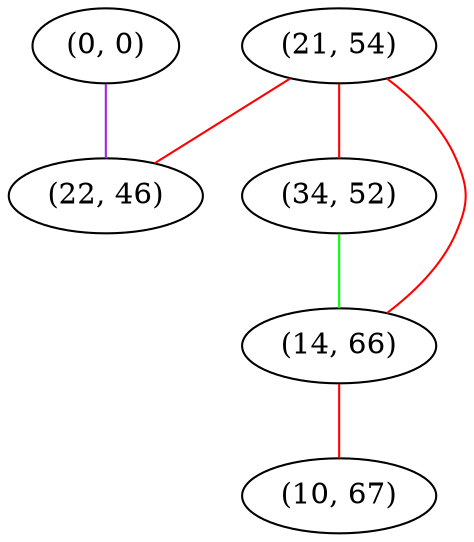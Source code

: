 graph "" {
"(0, 0)";
"(21, 54)";
"(34, 52)";
"(22, 46)";
"(14, 66)";
"(10, 67)";
"(0, 0)" -- "(22, 46)"  [color=purple, key=0, weight=4];
"(21, 54)" -- "(14, 66)"  [color=red, key=0, weight=1];
"(21, 54)" -- "(34, 52)"  [color=red, key=0, weight=1];
"(21, 54)" -- "(22, 46)"  [color=red, key=0, weight=1];
"(34, 52)" -- "(14, 66)"  [color=green, key=0, weight=2];
"(14, 66)" -- "(10, 67)"  [color=red, key=0, weight=1];
}
